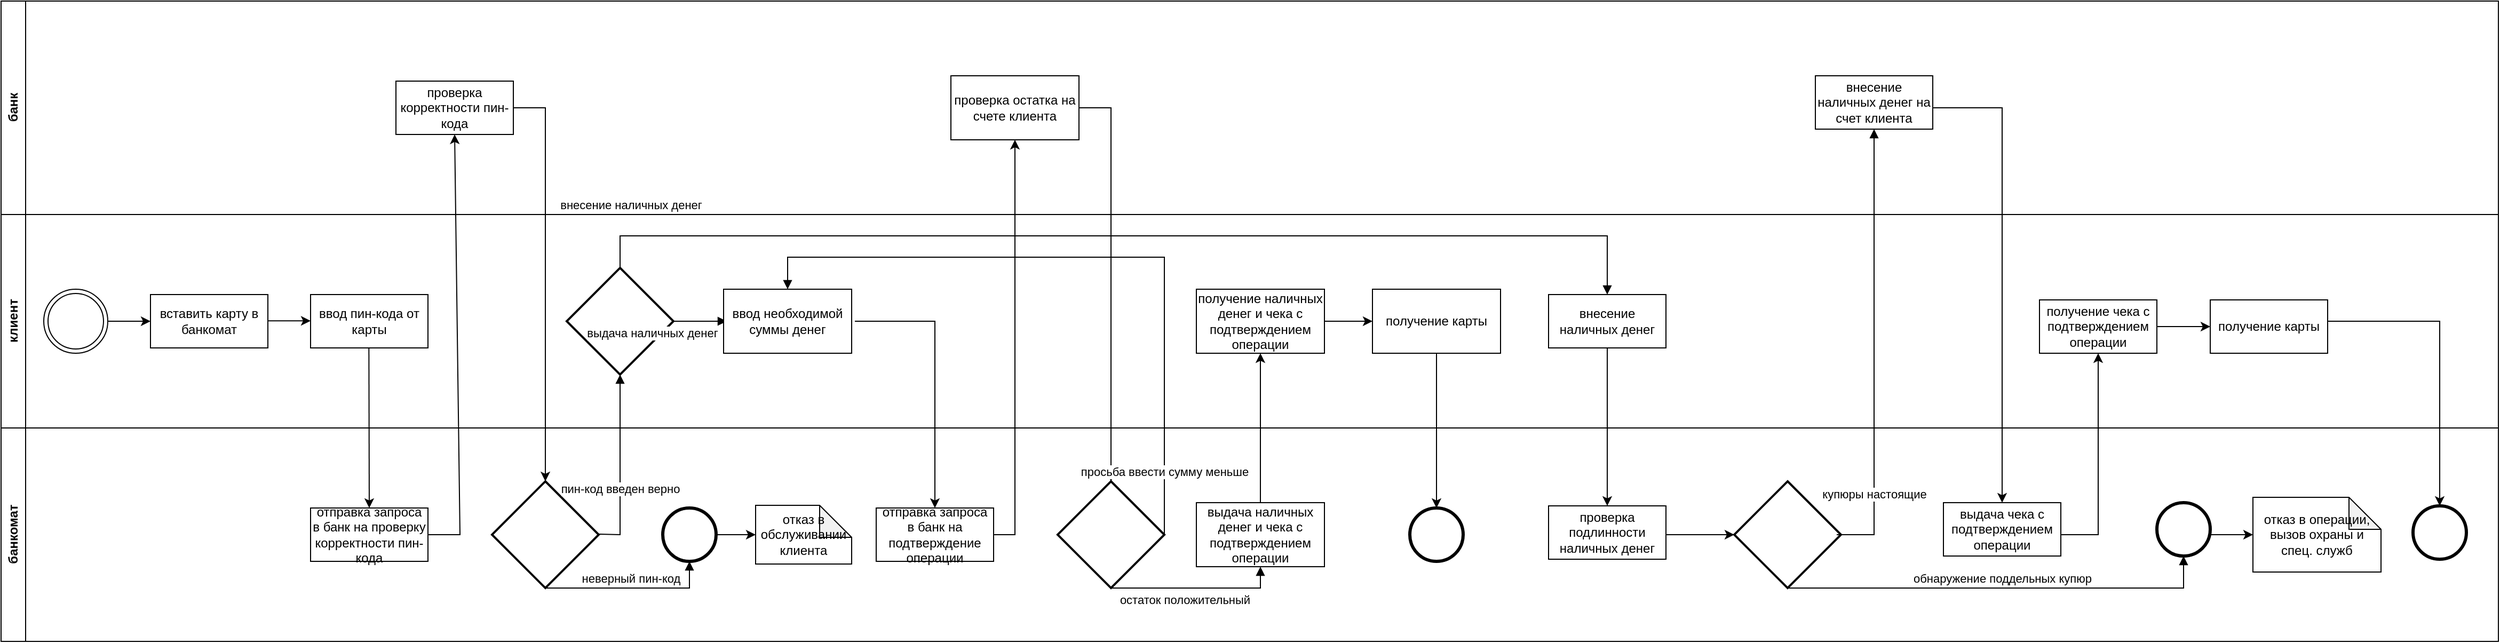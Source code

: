 <mxfile version="22.1.1" type="device">
  <diagram name="Страница — 1" id="9onLeydxRtGeSM3ge2tl">
    <mxGraphModel dx="871" dy="500" grid="1" gridSize="10" guides="1" tooltips="1" connect="1" arrows="1" fold="1" page="1" pageScale="1" pageWidth="827" pageHeight="1169" math="0" shadow="0">
      <root>
        <mxCell id="0" />
        <mxCell id="1" parent="0" />
        <mxCell id="XQ71jPhlWH_h1e-fe5QS-3" value="банк" style="swimlane;horizontal=0;whiteSpace=wrap;html=1;" vertex="1" parent="1">
          <mxGeometry x="30" y="20" width="2340" height="200" as="geometry">
            <mxRectangle x="30" y="20" width="40" height="150" as="alternateBounds" />
          </mxGeometry>
        </mxCell>
        <mxCell id="XQ71jPhlWH_h1e-fe5QS-16" value="проверка корректности пин-кода" style="html=1;whiteSpace=wrap;" vertex="1" parent="XQ71jPhlWH_h1e-fe5QS-3">
          <mxGeometry x="370" y="75" width="110" height="50" as="geometry" />
        </mxCell>
        <mxCell id="XQ71jPhlWH_h1e-fe5QS-20" value="" style="endArrow=classic;html=1;rounded=0;entryX=0.5;entryY=0;entryDx=0;entryDy=0;entryPerimeter=0;" edge="1" parent="XQ71jPhlWH_h1e-fe5QS-3" target="XQ71jPhlWH_h1e-fe5QS-21">
          <mxGeometry width="50" height="50" relative="1" as="geometry">
            <mxPoint x="480" y="100" as="sourcePoint" />
            <mxPoint x="520" y="501" as="targetPoint" />
            <Array as="points">
              <mxPoint x="510" y="100" />
            </Array>
          </mxGeometry>
        </mxCell>
        <mxCell id="XQ71jPhlWH_h1e-fe5QS-35" value="проверка остатка на счете клиента" style="rounded=0;whiteSpace=wrap;html=1;" vertex="1" parent="XQ71jPhlWH_h1e-fe5QS-3">
          <mxGeometry x="890" y="70" width="120" height="60" as="geometry" />
        </mxCell>
        <mxCell id="XQ71jPhlWH_h1e-fe5QS-38" value="" style="endArrow=classic;html=1;rounded=0;entryX=0.5;entryY=0;entryDx=0;entryDy=0;entryPerimeter=0;" edge="1" parent="XQ71jPhlWH_h1e-fe5QS-3" target="XQ71jPhlWH_h1e-fe5QS-37">
          <mxGeometry width="50" height="50" relative="1" as="geometry">
            <mxPoint x="1010" y="100" as="sourcePoint" />
            <mxPoint x="1060" y="50" as="targetPoint" />
            <Array as="points">
              <mxPoint x="1040" y="100" />
            </Array>
          </mxGeometry>
        </mxCell>
        <mxCell id="XQ71jPhlWH_h1e-fe5QS-59" value="внесение наличных денег на счет клиента" style="html=1;whiteSpace=wrap;" vertex="1" parent="XQ71jPhlWH_h1e-fe5QS-3">
          <mxGeometry x="1700" y="70" width="110" height="50" as="geometry" />
        </mxCell>
        <mxCell id="XQ71jPhlWH_h1e-fe5QS-63" value="" style="endArrow=classic;html=1;rounded=0;entryX=0.5;entryY=0;entryDx=0;entryDy=0;" edge="1" parent="XQ71jPhlWH_h1e-fe5QS-3" target="XQ71jPhlWH_h1e-fe5QS-62">
          <mxGeometry width="50" height="50" relative="1" as="geometry">
            <mxPoint x="1810" y="100" as="sourcePoint" />
            <mxPoint x="1860" y="50" as="targetPoint" />
            <Array as="points">
              <mxPoint x="1875" y="100" />
            </Array>
          </mxGeometry>
        </mxCell>
        <mxCell id="XQ71jPhlWH_h1e-fe5QS-4" value="клиент" style="swimlane;horizontal=0;whiteSpace=wrap;html=1;" vertex="1" parent="1">
          <mxGeometry x="30" y="220" width="2340" height="200" as="geometry" />
        </mxCell>
        <mxCell id="XQ71jPhlWH_h1e-fe5QS-6" value="" style="ellipse;shape=doubleEllipse;html=1;dashed=0;whiteSpace=wrap;aspect=fixed;" vertex="1" parent="XQ71jPhlWH_h1e-fe5QS-4">
          <mxGeometry x="40" y="70" width="60" height="60" as="geometry" />
        </mxCell>
        <mxCell id="XQ71jPhlWH_h1e-fe5QS-8" value="" style="endArrow=classic;html=1;rounded=0;" edge="1" parent="XQ71jPhlWH_h1e-fe5QS-4">
          <mxGeometry width="50" height="50" relative="1" as="geometry">
            <mxPoint x="100" y="100" as="sourcePoint" />
            <mxPoint x="140" y="100" as="targetPoint" />
          </mxGeometry>
        </mxCell>
        <mxCell id="XQ71jPhlWH_h1e-fe5QS-9" value="вставить карту в банкомат" style="html=1;whiteSpace=wrap;" vertex="1" parent="XQ71jPhlWH_h1e-fe5QS-4">
          <mxGeometry x="140" y="75" width="110" height="50" as="geometry" />
        </mxCell>
        <mxCell id="XQ71jPhlWH_h1e-fe5QS-10" value="ввод пин-кода от карты" style="html=1;whiteSpace=wrap;" vertex="1" parent="XQ71jPhlWH_h1e-fe5QS-4">
          <mxGeometry x="290" y="75" width="110" height="50" as="geometry" />
        </mxCell>
        <mxCell id="XQ71jPhlWH_h1e-fe5QS-11" value="" style="endArrow=classic;html=1;rounded=0;" edge="1" parent="XQ71jPhlWH_h1e-fe5QS-4">
          <mxGeometry width="50" height="50" relative="1" as="geometry">
            <mxPoint x="250" y="99.66" as="sourcePoint" />
            <mxPoint x="290" y="99.66" as="targetPoint" />
          </mxGeometry>
        </mxCell>
        <mxCell id="XQ71jPhlWH_h1e-fe5QS-12" value="" style="endArrow=classic;html=1;rounded=0;entryX=0.5;entryY=0;entryDx=0;entryDy=0;" edge="1" parent="XQ71jPhlWH_h1e-fe5QS-4" target="XQ71jPhlWH_h1e-fe5QS-13">
          <mxGeometry width="50" height="50" relative="1" as="geometry">
            <mxPoint x="344.66" y="125" as="sourcePoint" />
            <mxPoint x="345" y="290" as="targetPoint" />
          </mxGeometry>
        </mxCell>
        <mxCell id="XQ71jPhlWH_h1e-fe5QS-27" value="" style="strokeWidth=2;html=1;shape=mxgraph.flowchart.decision;whiteSpace=wrap;" vertex="1" parent="XQ71jPhlWH_h1e-fe5QS-4">
          <mxGeometry x="530" y="50" width="100" height="100" as="geometry" />
        </mxCell>
        <mxCell id="XQ71jPhlWH_h1e-fe5QS-31" value="выдача наличных денег" style="html=1;verticalAlign=bottom;endArrow=block;curved=0;rounded=0;" edge="1" parent="XQ71jPhlWH_h1e-fe5QS-4" source="XQ71jPhlWH_h1e-fe5QS-27">
          <mxGeometry x="-1" y="-28" width="80" relative="1" as="geometry">
            <mxPoint x="600" y="-120" as="sourcePoint" />
            <mxPoint x="680" y="100" as="targetPoint" />
            <mxPoint x="-20" y="-8" as="offset" />
          </mxGeometry>
        </mxCell>
        <mxCell id="XQ71jPhlWH_h1e-fe5QS-32" value="ввод необходимой суммы денег" style="rounded=0;whiteSpace=wrap;html=1;" vertex="1" parent="XQ71jPhlWH_h1e-fe5QS-4">
          <mxGeometry x="677" y="70" width="120" height="60" as="geometry" />
        </mxCell>
        <mxCell id="XQ71jPhlWH_h1e-fe5QS-33" value="" style="endArrow=classic;html=1;rounded=0;entryX=0.5;entryY=0;entryDx=0;entryDy=0;" edge="1" parent="XQ71jPhlWH_h1e-fe5QS-4" target="XQ71jPhlWH_h1e-fe5QS-34">
          <mxGeometry width="50" height="50" relative="1" as="geometry">
            <mxPoint x="800" y="100" as="sourcePoint" />
            <mxPoint x="840" y="300" as="targetPoint" />
            <Array as="points">
              <mxPoint x="875" y="100" />
            </Array>
          </mxGeometry>
        </mxCell>
        <mxCell id="XQ71jPhlWH_h1e-fe5QS-41" value="получение наличных денег и чека с подтверждением операции" style="rounded=0;whiteSpace=wrap;html=1;" vertex="1" parent="XQ71jPhlWH_h1e-fe5QS-4">
          <mxGeometry x="1120" y="70" width="120" height="60" as="geometry" />
        </mxCell>
        <mxCell id="XQ71jPhlWH_h1e-fe5QS-43" value="получение карты" style="rounded=0;whiteSpace=wrap;html=1;" vertex="1" parent="XQ71jPhlWH_h1e-fe5QS-4">
          <mxGeometry x="1285" y="70" width="120" height="60" as="geometry" />
        </mxCell>
        <mxCell id="XQ71jPhlWH_h1e-fe5QS-44" value="" style="endArrow=classic;html=1;rounded=0;entryX=0;entryY=0.5;entryDx=0;entryDy=0;" edge="1" parent="XQ71jPhlWH_h1e-fe5QS-4" target="XQ71jPhlWH_h1e-fe5QS-43">
          <mxGeometry width="50" height="50" relative="1" as="geometry">
            <mxPoint x="1240" y="100" as="sourcePoint" />
            <mxPoint x="1290" y="50" as="targetPoint" />
          </mxGeometry>
        </mxCell>
        <mxCell id="XQ71jPhlWH_h1e-fe5QS-48" value="внесение наличных денег" style="html=1;verticalAlign=bottom;endArrow=block;curved=0;rounded=0;entryX=0.5;entryY=0;entryDx=0;entryDy=0;" edge="1" parent="XQ71jPhlWH_h1e-fe5QS-4" target="XQ71jPhlWH_h1e-fe5QS-50">
          <mxGeometry x="-0.941" y="10" width="80" relative="1" as="geometry">
            <mxPoint x="580" y="50" as="sourcePoint" />
            <mxPoint x="1580" y="40" as="targetPoint" />
            <Array as="points">
              <mxPoint x="580" y="20" />
              <mxPoint x="1505" y="20" />
            </Array>
            <mxPoint x="10" y="-10" as="offset" />
          </mxGeometry>
        </mxCell>
        <mxCell id="XQ71jPhlWH_h1e-fe5QS-50" value="внесение наличных денег" style="html=1;whiteSpace=wrap;" vertex="1" parent="XQ71jPhlWH_h1e-fe5QS-4">
          <mxGeometry x="1450" y="75" width="110" height="50" as="geometry" />
        </mxCell>
        <mxCell id="XQ71jPhlWH_h1e-fe5QS-65" value="получение чека с подтверждением операции" style="html=1;whiteSpace=wrap;" vertex="1" parent="XQ71jPhlWH_h1e-fe5QS-4">
          <mxGeometry x="1910" y="80" width="110" height="50" as="geometry" />
        </mxCell>
        <mxCell id="XQ71jPhlWH_h1e-fe5QS-66" value="" style="endArrow=classic;html=1;rounded=0;entryX=0;entryY=0.5;entryDx=0;entryDy=0;exitX=1;exitY=0.5;exitDx=0;exitDy=0;" edge="1" parent="XQ71jPhlWH_h1e-fe5QS-4" source="XQ71jPhlWH_h1e-fe5QS-65" target="XQ71jPhlWH_h1e-fe5QS-67">
          <mxGeometry width="50" height="50" relative="1" as="geometry">
            <mxPoint x="2020" y="100" as="sourcePoint" />
            <mxPoint x="2070" y="50" as="targetPoint" />
          </mxGeometry>
        </mxCell>
        <mxCell id="XQ71jPhlWH_h1e-fe5QS-67" value="получение карты" style="html=1;whiteSpace=wrap;" vertex="1" parent="XQ71jPhlWH_h1e-fe5QS-4">
          <mxGeometry x="2070" y="80" width="110" height="50" as="geometry" />
        </mxCell>
        <mxCell id="XQ71jPhlWH_h1e-fe5QS-68" value="" style="endArrow=classic;html=1;rounded=0;entryX=0.5;entryY=0;entryDx=0;entryDy=0;entryPerimeter=0;" edge="1" parent="XQ71jPhlWH_h1e-fe5QS-4" target="XQ71jPhlWH_h1e-fe5QS-69">
          <mxGeometry width="50" height="50" relative="1" as="geometry">
            <mxPoint x="2180" y="100" as="sourcePoint" />
            <mxPoint x="2230" y="50" as="targetPoint" />
            <Array as="points">
              <mxPoint x="2285" y="100" />
            </Array>
          </mxGeometry>
        </mxCell>
        <mxCell id="XQ71jPhlWH_h1e-fe5QS-5" value="банкомат" style="swimlane;horizontal=0;whiteSpace=wrap;html=1;" vertex="1" parent="1">
          <mxGeometry x="30" y="420" width="2340" height="200" as="geometry" />
        </mxCell>
        <mxCell id="XQ71jPhlWH_h1e-fe5QS-7" value="" style="points=[[0.145,0.145,0],[0.5,0,0],[0.855,0.145,0],[1,0.5,0],[0.855,0.855,0],[0.5,1,0],[0.145,0.855,0],[0,0.5,0]];shape=mxgraph.bpmn.event;html=1;verticalLabelPosition=bottom;labelBackgroundColor=#ffffff;verticalAlign=top;align=center;perimeter=ellipsePerimeter;outlineConnect=0;aspect=fixed;outline=end;symbol=terminate2;" vertex="1" parent="XQ71jPhlWH_h1e-fe5QS-5">
          <mxGeometry x="1320" y="75" width="50" height="50" as="geometry" />
        </mxCell>
        <mxCell id="XQ71jPhlWH_h1e-fe5QS-13" value="отправка запроса в банк на проверку корректности пин-кода" style="html=1;whiteSpace=wrap;" vertex="1" parent="XQ71jPhlWH_h1e-fe5QS-5">
          <mxGeometry x="290" y="75" width="110" height="50" as="geometry" />
        </mxCell>
        <mxCell id="XQ71jPhlWH_h1e-fe5QS-14" value="" style="endArrow=classic;html=1;rounded=0;entryX=0.5;entryY=1;entryDx=0;entryDy=0;" edge="1" parent="XQ71jPhlWH_h1e-fe5QS-5" target="XQ71jPhlWH_h1e-fe5QS-16">
          <mxGeometry width="50" height="50" relative="1" as="geometry">
            <mxPoint x="400" y="100" as="sourcePoint" />
            <mxPoint x="420" y="-250" as="targetPoint" />
            <Array as="points">
              <mxPoint x="430" y="100" />
            </Array>
          </mxGeometry>
        </mxCell>
        <mxCell id="XQ71jPhlWH_h1e-fe5QS-21" value="" style="strokeWidth=2;html=1;shape=mxgraph.flowchart.decision;whiteSpace=wrap;" vertex="1" parent="XQ71jPhlWH_h1e-fe5QS-5">
          <mxGeometry x="460" y="50" width="100" height="100" as="geometry" />
        </mxCell>
        <mxCell id="XQ71jPhlWH_h1e-fe5QS-22" value="неверный пин-код" style="html=1;verticalAlign=bottom;endArrow=block;curved=0;rounded=0;entryX=0.5;entryY=1;entryDx=0;entryDy=0;entryPerimeter=0;" edge="1" parent="XQ71jPhlWH_h1e-fe5QS-5" target="XQ71jPhlWH_h1e-fe5QS-24">
          <mxGeometry width="80" relative="1" as="geometry">
            <mxPoint x="510" y="150" as="sourcePoint" />
            <mxPoint x="650" y="130" as="targetPoint" />
            <Array as="points">
              <mxPoint x="645" y="150" />
            </Array>
          </mxGeometry>
        </mxCell>
        <mxCell id="XQ71jPhlWH_h1e-fe5QS-23" value="пин-код введен верно" style="html=1;verticalAlign=bottom;endArrow=block;curved=0;rounded=0;entryX=0.5;entryY=1;entryDx=0;entryDy=0;entryPerimeter=0;" edge="1" parent="XQ71jPhlWH_h1e-fe5QS-5" target="XQ71jPhlWH_h1e-fe5QS-27">
          <mxGeometry x="-0.364" width="80" relative="1" as="geometry">
            <mxPoint x="560" y="99.5" as="sourcePoint" />
            <mxPoint x="580" y="-100" as="targetPoint" />
            <Array as="points">
              <mxPoint x="580" y="100" />
            </Array>
            <mxPoint as="offset" />
          </mxGeometry>
        </mxCell>
        <mxCell id="XQ71jPhlWH_h1e-fe5QS-24" value="" style="points=[[0.145,0.145,0],[0.5,0,0],[0.855,0.145,0],[1,0.5,0],[0.855,0.855,0],[0.5,1,0],[0.145,0.855,0],[0,0.5,0]];shape=mxgraph.bpmn.event;html=1;verticalLabelPosition=bottom;labelBackgroundColor=#ffffff;verticalAlign=top;align=center;perimeter=ellipsePerimeter;outlineConnect=0;aspect=fixed;outline=end;symbol=terminate2;" vertex="1" parent="XQ71jPhlWH_h1e-fe5QS-5">
          <mxGeometry x="620" y="75" width="50" height="50" as="geometry" />
        </mxCell>
        <mxCell id="XQ71jPhlWH_h1e-fe5QS-25" value="отказ в обслуживании клиента" style="shape=note;whiteSpace=wrap;html=1;backgroundOutline=1;darkOpacity=0.05;" vertex="1" parent="XQ71jPhlWH_h1e-fe5QS-5">
          <mxGeometry x="707" y="72.5" width="90" height="55" as="geometry" />
        </mxCell>
        <mxCell id="XQ71jPhlWH_h1e-fe5QS-26" value="" style="endArrow=classic;html=1;rounded=0;" edge="1" parent="XQ71jPhlWH_h1e-fe5QS-5" target="XQ71jPhlWH_h1e-fe5QS-25">
          <mxGeometry width="50" height="50" relative="1" as="geometry">
            <mxPoint x="670" y="100" as="sourcePoint" />
            <mxPoint x="720" y="50" as="targetPoint" />
          </mxGeometry>
        </mxCell>
        <mxCell id="XQ71jPhlWH_h1e-fe5QS-34" value="отправка запроса в банк на подтверждение операции" style="html=1;whiteSpace=wrap;" vertex="1" parent="XQ71jPhlWH_h1e-fe5QS-5">
          <mxGeometry x="820" y="75" width="110" height="50" as="geometry" />
        </mxCell>
        <mxCell id="XQ71jPhlWH_h1e-fe5QS-36" value="" style="endArrow=classic;html=1;rounded=0;entryX=0.5;entryY=1;entryDx=0;entryDy=0;" edge="1" parent="XQ71jPhlWH_h1e-fe5QS-5" target="XQ71jPhlWH_h1e-fe5QS-35">
          <mxGeometry width="50" height="50" relative="1" as="geometry">
            <mxPoint x="930" y="100" as="sourcePoint" />
            <mxPoint x="950" y="-240" as="targetPoint" />
            <Array as="points">
              <mxPoint x="950" y="100" />
            </Array>
          </mxGeometry>
        </mxCell>
        <mxCell id="XQ71jPhlWH_h1e-fe5QS-37" value="" style="strokeWidth=2;html=1;shape=mxgraph.flowchart.decision;whiteSpace=wrap;" vertex="1" parent="XQ71jPhlWH_h1e-fe5QS-5">
          <mxGeometry x="990" y="50" width="100" height="100" as="geometry" />
        </mxCell>
        <mxCell id="XQ71jPhlWH_h1e-fe5QS-39" value="остаток положительный" style="html=1;verticalAlign=bottom;endArrow=block;curved=0;rounded=0;entryX=0.5;entryY=1;entryDx=0;entryDy=0;" edge="1" parent="XQ71jPhlWH_h1e-fe5QS-5" target="XQ71jPhlWH_h1e-fe5QS-40">
          <mxGeometry x="-0.125" y="-20" width="80" relative="1" as="geometry">
            <mxPoint x="1040" y="150" as="sourcePoint" />
            <mxPoint x="1120" y="150" as="targetPoint" />
            <Array as="points">
              <mxPoint x="1180" y="150" />
            </Array>
            <mxPoint x="-1" as="offset" />
          </mxGeometry>
        </mxCell>
        <mxCell id="XQ71jPhlWH_h1e-fe5QS-40" value="выдача наличных денег и чека с подтверждением операции" style="rounded=0;whiteSpace=wrap;html=1;" vertex="1" parent="XQ71jPhlWH_h1e-fe5QS-5">
          <mxGeometry x="1120" y="70" width="120" height="60" as="geometry" />
        </mxCell>
        <mxCell id="XQ71jPhlWH_h1e-fe5QS-42" value="" style="endArrow=classic;html=1;rounded=0;entryX=0.5;entryY=1;entryDx=0;entryDy=0;" edge="1" parent="XQ71jPhlWH_h1e-fe5QS-5" target="XQ71jPhlWH_h1e-fe5QS-41">
          <mxGeometry width="50" height="50" relative="1" as="geometry">
            <mxPoint x="1180" y="70" as="sourcePoint" />
            <mxPoint x="1230" y="20" as="targetPoint" />
          </mxGeometry>
        </mxCell>
        <mxCell id="XQ71jPhlWH_h1e-fe5QS-51" value="проверка подлинности наличных денег" style="html=1;whiteSpace=wrap;" vertex="1" parent="XQ71jPhlWH_h1e-fe5QS-5">
          <mxGeometry x="1450" y="73" width="110" height="50" as="geometry" />
        </mxCell>
        <mxCell id="XQ71jPhlWH_h1e-fe5QS-53" value="" style="strokeWidth=2;html=1;shape=mxgraph.flowchart.decision;whiteSpace=wrap;" vertex="1" parent="XQ71jPhlWH_h1e-fe5QS-5">
          <mxGeometry x="1624" y="50" width="100" height="100" as="geometry" />
        </mxCell>
        <mxCell id="XQ71jPhlWH_h1e-fe5QS-54" value="" style="endArrow=classic;html=1;rounded=0;entryX=0;entryY=0.5;entryDx=0;entryDy=0;entryPerimeter=0;" edge="1" parent="XQ71jPhlWH_h1e-fe5QS-5" target="XQ71jPhlWH_h1e-fe5QS-53">
          <mxGeometry width="50" height="50" relative="1" as="geometry">
            <mxPoint x="1560" y="100" as="sourcePoint" />
            <mxPoint x="1620" y="100" as="targetPoint" />
          </mxGeometry>
        </mxCell>
        <mxCell id="XQ71jPhlWH_h1e-fe5QS-55" value="обнаружение поддельных купюр" style="html=1;verticalAlign=bottom;endArrow=block;curved=0;rounded=0;entryX=0.5;entryY=1;entryDx=0;entryDy=0;entryPerimeter=0;exitX=0.5;exitY=1;exitDx=0;exitDy=0;exitPerimeter=0;" edge="1" parent="XQ71jPhlWH_h1e-fe5QS-5" source="XQ71jPhlWH_h1e-fe5QS-53" target="XQ71jPhlWH_h1e-fe5QS-56">
          <mxGeometry width="80" relative="1" as="geometry">
            <mxPoint x="1690" y="150" as="sourcePoint" />
            <mxPoint x="1820" y="130" as="targetPoint" />
            <Array as="points">
              <mxPoint x="2045" y="150" />
            </Array>
          </mxGeometry>
        </mxCell>
        <mxCell id="XQ71jPhlWH_h1e-fe5QS-56" value="" style="points=[[0.145,0.145,0],[0.5,0,0],[0.855,0.145,0],[1,0.5,0],[0.855,0.855,0],[0.5,1,0],[0.145,0.855,0],[0,0.5,0]];shape=mxgraph.bpmn.event;html=1;verticalLabelPosition=bottom;labelBackgroundColor=#ffffff;verticalAlign=top;align=center;perimeter=ellipsePerimeter;outlineConnect=0;aspect=fixed;outline=end;symbol=terminate2;" vertex="1" parent="XQ71jPhlWH_h1e-fe5QS-5">
          <mxGeometry x="2020" y="70" width="50" height="50" as="geometry" />
        </mxCell>
        <mxCell id="XQ71jPhlWH_h1e-fe5QS-57" value="отказ в операции, вызов охраны и спец. служб" style="shape=note;whiteSpace=wrap;html=1;backgroundOutline=1;darkOpacity=0.05;" vertex="1" parent="XQ71jPhlWH_h1e-fe5QS-5">
          <mxGeometry x="2110" y="65" width="120" height="70" as="geometry" />
        </mxCell>
        <mxCell id="XQ71jPhlWH_h1e-fe5QS-58" value="" style="endArrow=classic;html=1;rounded=0;entryX=0;entryY=0.5;entryDx=0;entryDy=0;entryPerimeter=0;" edge="1" parent="XQ71jPhlWH_h1e-fe5QS-5" target="XQ71jPhlWH_h1e-fe5QS-57">
          <mxGeometry width="50" height="50" relative="1" as="geometry">
            <mxPoint x="2070" y="100" as="sourcePoint" />
            <mxPoint x="2120" y="50" as="targetPoint" />
          </mxGeometry>
        </mxCell>
        <mxCell id="XQ71jPhlWH_h1e-fe5QS-60" value="просьба ввести сумму меньше" style="html=1;verticalAlign=bottom;endArrow=block;curved=0;rounded=0;entryX=0.5;entryY=0;entryDx=0;entryDy=0;" edge="1" parent="XQ71jPhlWH_h1e-fe5QS-5" target="XQ71jPhlWH_h1e-fe5QS-32">
          <mxGeometry x="-0.845" width="80" relative="1" as="geometry">
            <mxPoint x="1090" y="100" as="sourcePoint" />
            <mxPoint x="1090" y="-100" as="targetPoint" />
            <Array as="points">
              <mxPoint x="1090" y="-160" />
              <mxPoint x="737" y="-160" />
            </Array>
            <mxPoint as="offset" />
          </mxGeometry>
        </mxCell>
        <mxCell id="XQ71jPhlWH_h1e-fe5QS-61" value="купюры настоящие" style="html=1;verticalAlign=bottom;endArrow=block;curved=0;rounded=0;entryX=0.5;entryY=1;entryDx=0;entryDy=0;" edge="1" parent="XQ71jPhlWH_h1e-fe5QS-5" target="XQ71jPhlWH_h1e-fe5QS-59">
          <mxGeometry x="-0.687" width="80" relative="1" as="geometry">
            <mxPoint x="1720" y="100" as="sourcePoint" />
            <mxPoint x="1770" y="100" as="targetPoint" />
            <Array as="points">
              <mxPoint x="1755" y="100" />
            </Array>
            <mxPoint y="1" as="offset" />
          </mxGeometry>
        </mxCell>
        <mxCell id="XQ71jPhlWH_h1e-fe5QS-62" value="выдача чека с подтверждением операции" style="html=1;whiteSpace=wrap;" vertex="1" parent="XQ71jPhlWH_h1e-fe5QS-5">
          <mxGeometry x="1820" y="70" width="110" height="50" as="geometry" />
        </mxCell>
        <mxCell id="XQ71jPhlWH_h1e-fe5QS-64" value="" style="endArrow=classic;html=1;rounded=0;entryX=0.5;entryY=1;entryDx=0;entryDy=0;" edge="1" parent="XQ71jPhlWH_h1e-fe5QS-5" target="XQ71jPhlWH_h1e-fe5QS-65">
          <mxGeometry width="50" height="50" relative="1" as="geometry">
            <mxPoint x="1930" y="100" as="sourcePoint" />
            <mxPoint x="1990" y="-20" as="targetPoint" />
            <Array as="points">
              <mxPoint x="1965" y="100" />
            </Array>
          </mxGeometry>
        </mxCell>
        <mxCell id="XQ71jPhlWH_h1e-fe5QS-69" value="" style="points=[[0.145,0.145,0],[0.5,0,0],[0.855,0.145,0],[1,0.5,0],[0.855,0.855,0],[0.5,1,0],[0.145,0.855,0],[0,0.5,0]];shape=mxgraph.bpmn.event;html=1;verticalLabelPosition=bottom;labelBackgroundColor=#ffffff;verticalAlign=top;align=center;perimeter=ellipsePerimeter;outlineConnect=0;aspect=fixed;outline=end;symbol=terminate2;" vertex="1" parent="XQ71jPhlWH_h1e-fe5QS-5">
          <mxGeometry x="2260" y="73" width="50" height="50" as="geometry" />
        </mxCell>
        <mxCell id="XQ71jPhlWH_h1e-fe5QS-17" value="" style="endArrow=classic;html=1;rounded=0;" edge="1" parent="1">
          <mxGeometry width="50" height="50" relative="1" as="geometry">
            <mxPoint x="460" y="270" as="sourcePoint" />
            <mxPoint x="460" y="270" as="targetPoint" />
          </mxGeometry>
        </mxCell>
        <mxCell id="XQ71jPhlWH_h1e-fe5QS-47" value="" style="endArrow=classic;html=1;rounded=0;exitX=0.5;exitY=1;exitDx=0;exitDy=0;" edge="1" parent="1" source="XQ71jPhlWH_h1e-fe5QS-43" target="XQ71jPhlWH_h1e-fe5QS-7">
          <mxGeometry width="50" height="50" relative="1" as="geometry">
            <mxPoint x="1370" y="350" as="sourcePoint" />
            <mxPoint x="1370" y="490" as="targetPoint" />
          </mxGeometry>
        </mxCell>
        <mxCell id="XQ71jPhlWH_h1e-fe5QS-52" value="" style="endArrow=classic;html=1;rounded=0;entryX=0.5;entryY=0;entryDx=0;entryDy=0;exitX=0.5;exitY=1;exitDx=0;exitDy=0;" edge="1" parent="1" source="XQ71jPhlWH_h1e-fe5QS-50" target="XQ71jPhlWH_h1e-fe5QS-51">
          <mxGeometry width="50" height="50" relative="1" as="geometry">
            <mxPoint x="1530" y="390" as="sourcePoint" />
            <mxPoint x="1580" y="290" as="targetPoint" />
          </mxGeometry>
        </mxCell>
      </root>
    </mxGraphModel>
  </diagram>
</mxfile>
